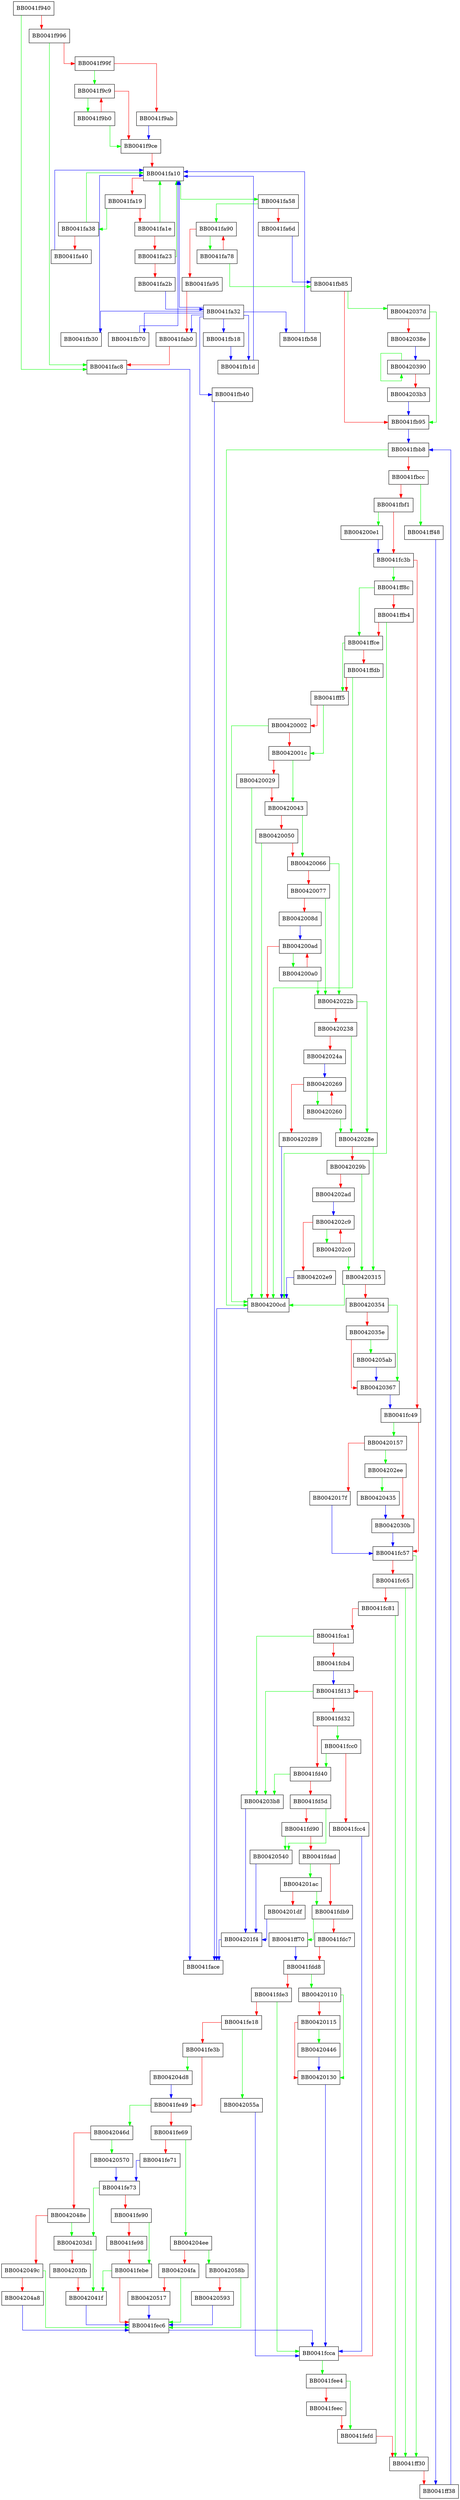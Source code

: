 digraph engine_main {
  node [shape="box"];
  graph [splines=ortho];
  BB0041f940 -> BB0041fac8 [color="green"];
  BB0041f940 -> BB0041f996 [color="red"];
  BB0041f996 -> BB0041fac8 [color="green"];
  BB0041f996 -> BB0041f99f [color="red"];
  BB0041f99f -> BB0041f9c9 [color="green"];
  BB0041f99f -> BB0041f9ab [color="red"];
  BB0041f9ab -> BB0041f9ce [color="blue"];
  BB0041f9b0 -> BB0041f9ce [color="green"];
  BB0041f9b0 -> BB0041f9c9 [color="red"];
  BB0041f9c9 -> BB0041f9b0 [color="green"];
  BB0041f9c9 -> BB0041f9ce [color="red"];
  BB0041f9ce -> BB0041fa10 [color="red"];
  BB0041fa10 -> BB0041fa58 [color="green"];
  BB0041fa10 -> BB0041fa19 [color="red"];
  BB0041fa19 -> BB0041fa38 [color="green"];
  BB0041fa19 -> BB0041fa1e [color="red"];
  BB0041fa1e -> BB0041fa10 [color="green"];
  BB0041fa1e -> BB0041fa23 [color="red"];
  BB0041fa23 -> BB0041fa10 [color="green"];
  BB0041fa23 -> BB0041fa2b [color="red"];
  BB0041fa2b -> BB0041fa32 [color="blue"];
  BB0041fa32 -> BB0041fab0 [color="blue"];
  BB0041fa32 -> BB0041fa10 [color="blue"];
  BB0041fa32 -> BB0041fb40 [color="blue"];
  BB0041fa32 -> BB0041fb30 [color="blue"];
  BB0041fa32 -> BB0041fb1d [color="blue"];
  BB0041fa32 -> BB0041fb18 [color="blue"];
  BB0041fa32 -> BB0041fb70 [color="blue"];
  BB0041fa32 -> BB0041fb58 [color="blue"];
  BB0041fa38 -> BB0041fa10 [color="green"];
  BB0041fa38 -> BB0041fa40 [color="red"];
  BB0041fa40 -> BB0041fa10 [color="blue"];
  BB0041fa58 -> BB0041fa90 [color="green"];
  BB0041fa58 -> BB0041fa6d [color="red"];
  BB0041fa6d -> BB0041fb85 [color="blue"];
  BB0041fa78 -> BB0041fb85 [color="green"];
  BB0041fa78 -> BB0041fa90 [color="red"];
  BB0041fa90 -> BB0041fa78 [color="green"];
  BB0041fa90 -> BB0041fa95 [color="red"];
  BB0041fa95 -> BB0041fab0 [color="red"];
  BB0041fab0 -> BB0041fac8 [color="red"];
  BB0041fac8 -> BB0041face [color="blue"];
  BB0041fb18 -> BB0041fb1d [color="blue"];
  BB0041fb1d -> BB0041fa10 [color="blue"];
  BB0041fb30 -> BB0041fa10 [color="blue"];
  BB0041fb40 -> BB0041face [color="blue"];
  BB0041fb58 -> BB0041fa10 [color="blue"];
  BB0041fb70 -> BB0041fa10 [color="blue"];
  BB0041fb85 -> BB0042037d [color="green"];
  BB0041fb85 -> BB0041fb95 [color="red"];
  BB0041fb95 -> BB0041fbb8 [color="blue"];
  BB0041fbb8 -> BB004200cd [color="green"];
  BB0041fbb8 -> BB0041fbcc [color="red"];
  BB0041fbcc -> BB0041ff48 [color="green"];
  BB0041fbcc -> BB0041fbf1 [color="red"];
  BB0041fbf1 -> BB004200e1 [color="green"];
  BB0041fbf1 -> BB0041fc3b [color="red"];
  BB0041fc3b -> BB0041ff8c [color="green"];
  BB0041fc3b -> BB0041fc49 [color="red"];
  BB0041fc49 -> BB00420157 [color="green"];
  BB0041fc49 -> BB0041fc57 [color="red"];
  BB0041fc57 -> BB0041ff30 [color="green"];
  BB0041fc57 -> BB0041fc65 [color="red"];
  BB0041fc65 -> BB0041ff30 [color="green"];
  BB0041fc65 -> BB0041fc81 [color="red"];
  BB0041fc81 -> BB0041ff30 [color="green"];
  BB0041fc81 -> BB0041fca1 [color="red"];
  BB0041fca1 -> BB004203b8 [color="green"];
  BB0041fca1 -> BB0041fcb4 [color="red"];
  BB0041fcb4 -> BB0041fd13 [color="blue"];
  BB0041fcc0 -> BB0041fd40 [color="green"];
  BB0041fcc0 -> BB0041fcc4 [color="red"];
  BB0041fcc4 -> BB0041fcca [color="blue"];
  BB0041fcca -> BB0041fee4 [color="green"];
  BB0041fcca -> BB0041fd13 [color="red"];
  BB0041fd13 -> BB004203b8 [color="green"];
  BB0041fd13 -> BB0041fd32 [color="red"];
  BB0041fd32 -> BB0041fcc0 [color="green"];
  BB0041fd32 -> BB0041fd40 [color="red"];
  BB0041fd40 -> BB004203b8 [color="green"];
  BB0041fd40 -> BB0041fd5d [color="red"];
  BB0041fd5d -> BB00420540 [color="green"];
  BB0041fd5d -> BB0041fd90 [color="red"];
  BB0041fd90 -> BB00420540 [color="green"];
  BB0041fd90 -> BB0041fdad [color="red"];
  BB0041fdad -> BB004201ac [color="green"];
  BB0041fdad -> BB0041fdb9 [color="red"];
  BB0041fdb9 -> BB0041ff70 [color="green"];
  BB0041fdb9 -> BB0041fdc7 [color="red"];
  BB0041fdc7 -> BB0041fdd8 [color="red"];
  BB0041fdd8 -> BB00420110 [color="green"];
  BB0041fdd8 -> BB0041fde3 [color="red"];
  BB0041fde3 -> BB0041fcca [color="green"];
  BB0041fde3 -> BB0041fe18 [color="red"];
  BB0041fe18 -> BB0042055a [color="green"];
  BB0041fe18 -> BB0041fe3b [color="red"];
  BB0041fe3b -> BB004204d8 [color="green"];
  BB0041fe3b -> BB0041fe49 [color="red"];
  BB0041fe49 -> BB0042046d [color="green"];
  BB0041fe49 -> BB0041fe69 [color="red"];
  BB0041fe69 -> BB004204ee [color="green"];
  BB0041fe69 -> BB0041fe71 [color="red"];
  BB0041fe71 -> BB0041fe73 [color="blue"];
  BB0041fe73 -> BB004203d1 [color="green"];
  BB0041fe73 -> BB0041fe90 [color="red"];
  BB0041fe90 -> BB0041febe [color="green"];
  BB0041fe90 -> BB0041fe98 [color="red"];
  BB0041fe98 -> BB0041febe [color="red"];
  BB0041febe -> BB0042041f [color="green"];
  BB0041febe -> BB0041fec6 [color="red"];
  BB0041fec6 -> BB0041fcca [color="blue"];
  BB0041fee4 -> BB0041fefd [color="green"];
  BB0041fee4 -> BB0041feec [color="red"];
  BB0041feec -> BB0041fefd [color="red"];
  BB0041fefd -> BB0041ff30 [color="red"];
  BB0041ff30 -> BB0041ff38 [color="red"];
  BB0041ff38 -> BB0041fbb8 [color="blue"];
  BB0041ff48 -> BB0041ff38 [color="blue"];
  BB0041ff70 -> BB0041fdd8 [color="blue"];
  BB0041ff8c -> BB0041ffce [color="green"];
  BB0041ff8c -> BB0041ffb4 [color="red"];
  BB0041ffb4 -> BB004200cd [color="green"];
  BB0041ffb4 -> BB0041ffce [color="red"];
  BB0041ffce -> BB0041fff5 [color="green"];
  BB0041ffce -> BB0041ffdb [color="red"];
  BB0041ffdb -> BB004200cd [color="green"];
  BB0041ffdb -> BB0041fff5 [color="red"];
  BB0041fff5 -> BB0042001c [color="green"];
  BB0041fff5 -> BB00420002 [color="red"];
  BB00420002 -> BB004200cd [color="green"];
  BB00420002 -> BB0042001c [color="red"];
  BB0042001c -> BB00420043 [color="green"];
  BB0042001c -> BB00420029 [color="red"];
  BB00420029 -> BB004200cd [color="green"];
  BB00420029 -> BB00420043 [color="red"];
  BB00420043 -> BB00420066 [color="green"];
  BB00420043 -> BB00420050 [color="red"];
  BB00420050 -> BB004200cd [color="green"];
  BB00420050 -> BB00420066 [color="red"];
  BB00420066 -> BB0042022b [color="green"];
  BB00420066 -> BB00420077 [color="red"];
  BB00420077 -> BB0042022b [color="green"];
  BB00420077 -> BB0042008d [color="red"];
  BB0042008d -> BB004200ad [color="blue"];
  BB004200a0 -> BB0042022b [color="green"];
  BB004200a0 -> BB004200ad [color="red"];
  BB004200ad -> BB004200a0 [color="green"];
  BB004200ad -> BB004200cd [color="red"];
  BB004200cd -> BB0041face [color="blue"];
  BB004200e1 -> BB0041fc3b [color="blue"];
  BB00420110 -> BB00420130 [color="green"];
  BB00420110 -> BB00420115 [color="red"];
  BB00420115 -> BB00420446 [color="green"];
  BB00420115 -> BB00420130 [color="red"];
  BB00420130 -> BB0041fcca [color="blue"];
  BB00420157 -> BB004202ee [color="green"];
  BB00420157 -> BB0042017f [color="red"];
  BB0042017f -> BB0041fc57 [color="blue"];
  BB004201ac -> BB0041fdb9 [color="green"];
  BB004201ac -> BB004201df [color="red"];
  BB004201df -> BB004201f4 [color="blue"];
  BB004201f4 -> BB0041face [color="blue"];
  BB0042022b -> BB0042028e [color="green"];
  BB0042022b -> BB00420238 [color="red"];
  BB00420238 -> BB0042028e [color="green"];
  BB00420238 -> BB0042024a [color="red"];
  BB0042024a -> BB00420269 [color="blue"];
  BB00420260 -> BB0042028e [color="green"];
  BB00420260 -> BB00420269 [color="red"];
  BB00420269 -> BB00420260 [color="green"];
  BB00420269 -> BB00420289 [color="red"];
  BB00420289 -> BB004200cd [color="blue"];
  BB0042028e -> BB00420315 [color="green"];
  BB0042028e -> BB0042029b [color="red"];
  BB0042029b -> BB00420315 [color="green"];
  BB0042029b -> BB004202ad [color="red"];
  BB004202ad -> BB004202c9 [color="blue"];
  BB004202c0 -> BB00420315 [color="green"];
  BB004202c0 -> BB004202c9 [color="red"];
  BB004202c9 -> BB004202c0 [color="green"];
  BB004202c9 -> BB004202e9 [color="red"];
  BB004202e9 -> BB004200cd [color="blue"];
  BB004202ee -> BB00420435 [color="green"];
  BB004202ee -> BB0042030b [color="red"];
  BB0042030b -> BB0041fc57 [color="blue"];
  BB00420315 -> BB004200cd [color="green"];
  BB00420315 -> BB00420354 [color="red"];
  BB00420354 -> BB00420367 [color="green"];
  BB00420354 -> BB0042035e [color="red"];
  BB0042035e -> BB004205ab [color="green"];
  BB0042035e -> BB00420367 [color="red"];
  BB00420367 -> BB0041fc49 [color="blue"];
  BB0042037d -> BB0041fb95 [color="green"];
  BB0042037d -> BB0042038e [color="red"];
  BB0042038e -> BB00420390 [color="blue"];
  BB00420390 -> BB00420390 [color="green"];
  BB00420390 -> BB004203b3 [color="red"];
  BB004203b3 -> BB0041fb95 [color="blue"];
  BB004203b8 -> BB004201f4 [color="blue"];
  BB004203d1 -> BB0042041f [color="green"];
  BB004203d1 -> BB004203fb [color="red"];
  BB004203fb -> BB0042041f [color="red"];
  BB0042041f -> BB0041fec6 [color="blue"];
  BB00420435 -> BB0042030b [color="blue"];
  BB00420446 -> BB00420130 [color="blue"];
  BB0042046d -> BB00420570 [color="green"];
  BB0042046d -> BB0042048e [color="red"];
  BB0042048e -> BB004203d1 [color="green"];
  BB0042048e -> BB0042049c [color="red"];
  BB0042049c -> BB0041fec6 [color="green"];
  BB0042049c -> BB004204a8 [color="red"];
  BB004204a8 -> BB0041fec6 [color="blue"];
  BB004204d8 -> BB0041fe49 [color="blue"];
  BB004204ee -> BB0042058b [color="green"];
  BB004204ee -> BB004204fa [color="red"];
  BB004204fa -> BB0041fec6 [color="green"];
  BB004204fa -> BB00420517 [color="red"];
  BB00420517 -> BB0041fec6 [color="blue"];
  BB00420540 -> BB004201f4 [color="blue"];
  BB0042055a -> BB0041fcca [color="blue"];
  BB00420570 -> BB0041fe73 [color="blue"];
  BB0042058b -> BB0041fec6 [color="green"];
  BB0042058b -> BB00420593 [color="red"];
  BB00420593 -> BB0041fec6 [color="blue"];
  BB004205ab -> BB00420367 [color="blue"];
}
